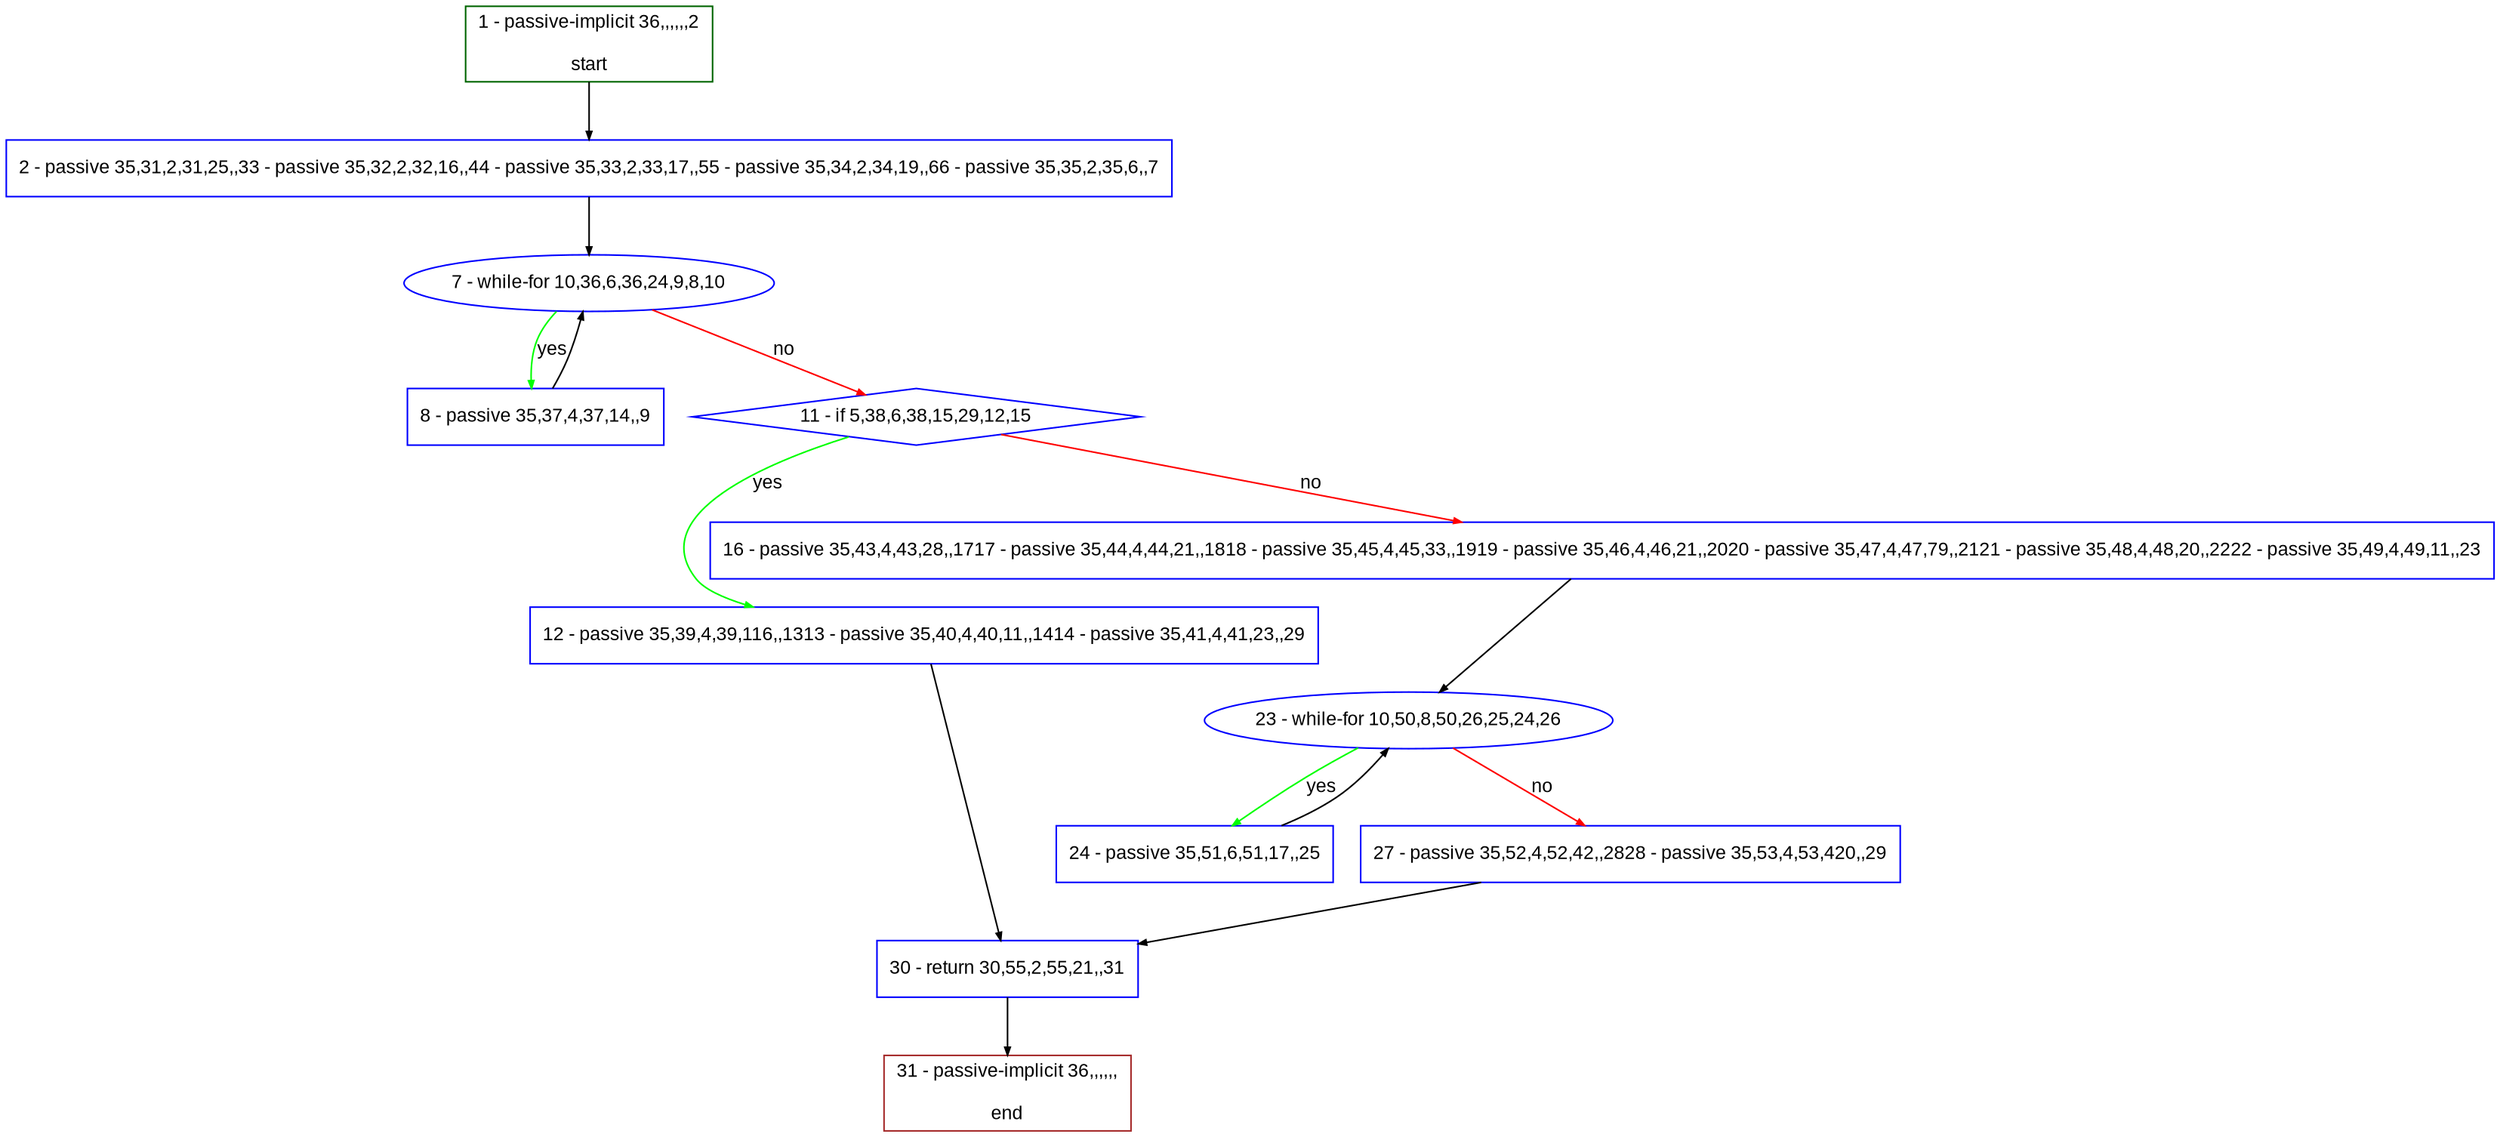 digraph "" {
  graph [pack="true", label="", fontsize="12", packmode="clust", fontname="Arial", fillcolor="#FFFFCC", bgcolor="white", style="rounded,filled", compound="true"];
  node [node_initialized="no", label="", color="grey", fontsize="12", fillcolor="white", fontname="Arial", style="filled", shape="rectangle", compound="true", fixedsize="false"];
  edge [fontcolor="black", arrowhead="normal", arrowtail="none", arrowsize="0.5", ltail="", label="", color="black", fontsize="12", lhead="", fontname="Arial", dir="forward", compound="true"];
  __N1 [label="2 - passive 35,31,2,31,25,,33 - passive 35,32,2,32,16,,44 - passive 35,33,2,33,17,,55 - passive 35,34,2,34,19,,66 - passive 35,35,2,35,6,,7", color="#0000ff", fillcolor="#ffffff", style="filled", shape="box"];
  __N2 [label="1 - passive-implicit 36,,,,,,2\n\nstart", color="#006400", fillcolor="#ffffff", style="filled", shape="box"];
  __N3 [label="7 - while-for 10,36,6,36,24,9,8,10", color="#0000ff", fillcolor="#ffffff", style="filled", shape="oval"];
  __N4 [label="8 - passive 35,37,4,37,14,,9", color="#0000ff", fillcolor="#ffffff", style="filled", shape="box"];
  __N5 [label="11 - if 5,38,6,38,15,29,12,15", color="#0000ff", fillcolor="#ffffff", style="filled", shape="diamond"];
  __N6 [label="12 - passive 35,39,4,39,116,,1313 - passive 35,40,4,40,11,,1414 - passive 35,41,4,41,23,,29", color="#0000ff", fillcolor="#ffffff", style="filled", shape="box"];
  __N7 [label="16 - passive 35,43,4,43,28,,1717 - passive 35,44,4,44,21,,1818 - passive 35,45,4,45,33,,1919 - passive 35,46,4,46,21,,2020 - passive 35,47,4,47,79,,2121 - passive 35,48,4,48,20,,2222 - passive 35,49,4,49,11,,23", color="#0000ff", fillcolor="#ffffff", style="filled", shape="box"];
  __N8 [label="30 - return 30,55,2,55,21,,31", color="#0000ff", fillcolor="#ffffff", style="filled", shape="box"];
  __N9 [label="23 - while-for 10,50,8,50,26,25,24,26", color="#0000ff", fillcolor="#ffffff", style="filled", shape="oval"];
  __N10 [label="24 - passive 35,51,6,51,17,,25", color="#0000ff", fillcolor="#ffffff", style="filled", shape="box"];
  __N11 [label="27 - passive 35,52,4,52,42,,2828 - passive 35,53,4,53,420,,29", color="#0000ff", fillcolor="#ffffff", style="filled", shape="box"];
  __N12 [label="31 - passive-implicit 36,,,,,,\n\nend", color="#a52a2a", fillcolor="#ffffff", style="filled", shape="box"];
  __N2 -> __N1 [arrowhead="normal", arrowtail="none", color="#000000", label="", dir="forward"];
  __N1 -> __N3 [arrowhead="normal", arrowtail="none", color="#000000", label="", dir="forward"];
  __N3 -> __N4 [arrowhead="normal", arrowtail="none", color="#00ff00", label="yes", dir="forward"];
  __N4 -> __N3 [arrowhead="normal", arrowtail="none", color="#000000", label="", dir="forward"];
  __N3 -> __N5 [arrowhead="normal", arrowtail="none", color="#ff0000", label="no", dir="forward"];
  __N5 -> __N6 [arrowhead="normal", arrowtail="none", color="#00ff00", label="yes", dir="forward"];
  __N5 -> __N7 [arrowhead="normal", arrowtail="none", color="#ff0000", label="no", dir="forward"];
  __N6 -> __N8 [arrowhead="normal", arrowtail="none", color="#000000", label="", dir="forward"];
  __N7 -> __N9 [arrowhead="normal", arrowtail="none", color="#000000", label="", dir="forward"];
  __N9 -> __N10 [arrowhead="normal", arrowtail="none", color="#00ff00", label="yes", dir="forward"];
  __N10 -> __N9 [arrowhead="normal", arrowtail="none", color="#000000", label="", dir="forward"];
  __N9 -> __N11 [arrowhead="normal", arrowtail="none", color="#ff0000", label="no", dir="forward"];
  __N11 -> __N8 [arrowhead="normal", arrowtail="none", color="#000000", label="", dir="forward"];
  __N8 -> __N12 [arrowhead="normal", arrowtail="none", color="#000000", label="", dir="forward"];
}
